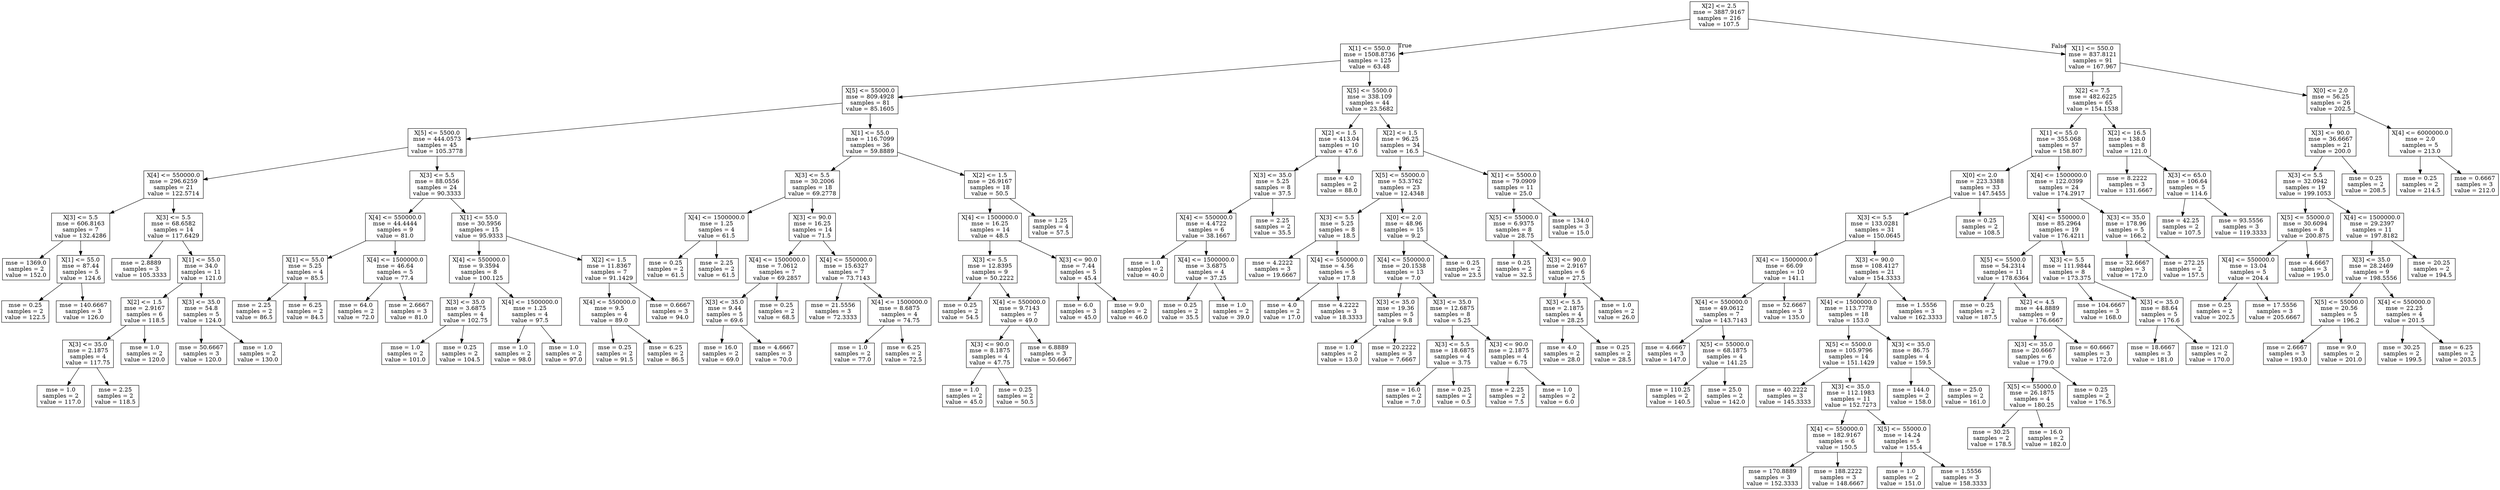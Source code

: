 digraph Tree {
node [shape=box] ;
0 [label="X[2] <= 2.5\nmse = 3887.9167\nsamples = 216\nvalue = 107.5"] ;
1 [label="X[1] <= 550.0\nmse = 1508.8736\nsamples = 125\nvalue = 63.48"] ;
0 -> 1 [labeldistance=2.5, labelangle=45, headlabel="True"] ;
2 [label="X[5] <= 55000.0\nmse = 809.4928\nsamples = 81\nvalue = 85.1605"] ;
1 -> 2 ;
3 [label="X[5] <= 5500.0\nmse = 444.0573\nsamples = 45\nvalue = 105.3778"] ;
2 -> 3 ;
4 [label="X[4] <= 550000.0\nmse = 296.6259\nsamples = 21\nvalue = 122.5714"] ;
3 -> 4 ;
5 [label="X[3] <= 5.5\nmse = 606.8163\nsamples = 7\nvalue = 132.4286"] ;
4 -> 5 ;
6 [label="mse = 1369.0\nsamples = 2\nvalue = 152.0"] ;
5 -> 6 ;
7 [label="X[1] <= 55.0\nmse = 87.44\nsamples = 5\nvalue = 124.6"] ;
5 -> 7 ;
8 [label="mse = 0.25\nsamples = 2\nvalue = 122.5"] ;
7 -> 8 ;
9 [label="mse = 140.6667\nsamples = 3\nvalue = 126.0"] ;
7 -> 9 ;
10 [label="X[3] <= 5.5\nmse = 68.6582\nsamples = 14\nvalue = 117.6429"] ;
4 -> 10 ;
11 [label="mse = 2.8889\nsamples = 3\nvalue = 105.3333"] ;
10 -> 11 ;
12 [label="X[1] <= 55.0\nmse = 34.0\nsamples = 11\nvalue = 121.0"] ;
10 -> 12 ;
13 [label="X[2] <= 1.5\nmse = 2.9167\nsamples = 6\nvalue = 118.5"] ;
12 -> 13 ;
14 [label="X[3] <= 35.0\nmse = 2.1875\nsamples = 4\nvalue = 117.75"] ;
13 -> 14 ;
15 [label="mse = 1.0\nsamples = 2\nvalue = 117.0"] ;
14 -> 15 ;
16 [label="mse = 2.25\nsamples = 2\nvalue = 118.5"] ;
14 -> 16 ;
17 [label="mse = 1.0\nsamples = 2\nvalue = 120.0"] ;
13 -> 17 ;
18 [label="X[3] <= 35.0\nmse = 54.8\nsamples = 5\nvalue = 124.0"] ;
12 -> 18 ;
19 [label="mse = 50.6667\nsamples = 3\nvalue = 120.0"] ;
18 -> 19 ;
20 [label="mse = 1.0\nsamples = 2\nvalue = 130.0"] ;
18 -> 20 ;
21 [label="X[3] <= 5.5\nmse = 88.0556\nsamples = 24\nvalue = 90.3333"] ;
3 -> 21 ;
22 [label="X[4] <= 550000.0\nmse = 44.4444\nsamples = 9\nvalue = 81.0"] ;
21 -> 22 ;
23 [label="X[1] <= 55.0\nmse = 5.25\nsamples = 4\nvalue = 85.5"] ;
22 -> 23 ;
24 [label="mse = 2.25\nsamples = 2\nvalue = 86.5"] ;
23 -> 24 ;
25 [label="mse = 6.25\nsamples = 2\nvalue = 84.5"] ;
23 -> 25 ;
26 [label="X[4] <= 1500000.0\nmse = 46.64\nsamples = 5\nvalue = 77.4"] ;
22 -> 26 ;
27 [label="mse = 64.0\nsamples = 2\nvalue = 72.0"] ;
26 -> 27 ;
28 [label="mse = 2.6667\nsamples = 3\nvalue = 81.0"] ;
26 -> 28 ;
29 [label="X[1] <= 55.0\nmse = 30.5956\nsamples = 15\nvalue = 95.9333"] ;
21 -> 29 ;
30 [label="X[4] <= 550000.0\nmse = 9.3594\nsamples = 8\nvalue = 100.125"] ;
29 -> 30 ;
31 [label="X[3] <= 35.0\nmse = 3.6875\nsamples = 4\nvalue = 102.75"] ;
30 -> 31 ;
32 [label="mse = 1.0\nsamples = 2\nvalue = 101.0"] ;
31 -> 32 ;
33 [label="mse = 0.25\nsamples = 2\nvalue = 104.5"] ;
31 -> 33 ;
34 [label="X[4] <= 1500000.0\nmse = 1.25\nsamples = 4\nvalue = 97.5"] ;
30 -> 34 ;
35 [label="mse = 1.0\nsamples = 2\nvalue = 98.0"] ;
34 -> 35 ;
36 [label="mse = 1.0\nsamples = 2\nvalue = 97.0"] ;
34 -> 36 ;
37 [label="X[2] <= 1.5\nmse = 11.8367\nsamples = 7\nvalue = 91.1429"] ;
29 -> 37 ;
38 [label="X[4] <= 550000.0\nmse = 9.5\nsamples = 4\nvalue = 89.0"] ;
37 -> 38 ;
39 [label="mse = 0.25\nsamples = 2\nvalue = 91.5"] ;
38 -> 39 ;
40 [label="mse = 6.25\nsamples = 2\nvalue = 86.5"] ;
38 -> 40 ;
41 [label="mse = 0.6667\nsamples = 3\nvalue = 94.0"] ;
37 -> 41 ;
42 [label="X[1] <= 55.0\nmse = 116.7099\nsamples = 36\nvalue = 59.8889"] ;
2 -> 42 ;
43 [label="X[3] <= 5.5\nmse = 30.2006\nsamples = 18\nvalue = 69.2778"] ;
42 -> 43 ;
44 [label="X[4] <= 1500000.0\nmse = 1.25\nsamples = 4\nvalue = 61.5"] ;
43 -> 44 ;
45 [label="mse = 0.25\nsamples = 2\nvalue = 61.5"] ;
44 -> 45 ;
46 [label="mse = 2.25\nsamples = 2\nvalue = 61.5"] ;
44 -> 46 ;
47 [label="X[3] <= 90.0\nmse = 16.25\nsamples = 14\nvalue = 71.5"] ;
43 -> 47 ;
48 [label="X[4] <= 1500000.0\nmse = 7.0612\nsamples = 7\nvalue = 69.2857"] ;
47 -> 48 ;
49 [label="X[3] <= 35.0\nmse = 9.44\nsamples = 5\nvalue = 69.6"] ;
48 -> 49 ;
50 [label="mse = 16.0\nsamples = 2\nvalue = 69.0"] ;
49 -> 50 ;
51 [label="mse = 4.6667\nsamples = 3\nvalue = 70.0"] ;
49 -> 51 ;
52 [label="mse = 0.25\nsamples = 2\nvalue = 68.5"] ;
48 -> 52 ;
53 [label="X[4] <= 550000.0\nmse = 15.6327\nsamples = 7\nvalue = 73.7143"] ;
47 -> 53 ;
54 [label="mse = 21.5556\nsamples = 3\nvalue = 72.3333"] ;
53 -> 54 ;
55 [label="X[4] <= 1500000.0\nmse = 8.6875\nsamples = 4\nvalue = 74.75"] ;
53 -> 55 ;
56 [label="mse = 1.0\nsamples = 2\nvalue = 77.0"] ;
55 -> 56 ;
57 [label="mse = 6.25\nsamples = 2\nvalue = 72.5"] ;
55 -> 57 ;
58 [label="X[2] <= 1.5\nmse = 26.9167\nsamples = 18\nvalue = 50.5"] ;
42 -> 58 ;
59 [label="X[4] <= 1500000.0\nmse = 16.25\nsamples = 14\nvalue = 48.5"] ;
58 -> 59 ;
60 [label="X[3] <= 5.5\nmse = 12.8395\nsamples = 9\nvalue = 50.2222"] ;
59 -> 60 ;
61 [label="mse = 0.25\nsamples = 2\nvalue = 54.5"] ;
60 -> 61 ;
62 [label="X[4] <= 550000.0\nmse = 9.7143\nsamples = 7\nvalue = 49.0"] ;
60 -> 62 ;
63 [label="X[3] <= 90.0\nmse = 8.1875\nsamples = 4\nvalue = 47.75"] ;
62 -> 63 ;
64 [label="mse = 1.0\nsamples = 2\nvalue = 45.0"] ;
63 -> 64 ;
65 [label="mse = 0.25\nsamples = 2\nvalue = 50.5"] ;
63 -> 65 ;
66 [label="mse = 6.8889\nsamples = 3\nvalue = 50.6667"] ;
62 -> 66 ;
67 [label="X[3] <= 90.0\nmse = 7.44\nsamples = 5\nvalue = 45.4"] ;
59 -> 67 ;
68 [label="mse = 6.0\nsamples = 3\nvalue = 45.0"] ;
67 -> 68 ;
69 [label="mse = 9.0\nsamples = 2\nvalue = 46.0"] ;
67 -> 69 ;
70 [label="mse = 1.25\nsamples = 4\nvalue = 57.5"] ;
58 -> 70 ;
71 [label="X[5] <= 5500.0\nmse = 338.109\nsamples = 44\nvalue = 23.5682"] ;
1 -> 71 ;
72 [label="X[2] <= 1.5\nmse = 413.04\nsamples = 10\nvalue = 47.6"] ;
71 -> 72 ;
73 [label="X[3] <= 35.0\nmse = 5.25\nsamples = 8\nvalue = 37.5"] ;
72 -> 73 ;
74 [label="X[4] <= 550000.0\nmse = 4.4722\nsamples = 6\nvalue = 38.1667"] ;
73 -> 74 ;
75 [label="mse = 1.0\nsamples = 2\nvalue = 40.0"] ;
74 -> 75 ;
76 [label="X[4] <= 1500000.0\nmse = 3.6875\nsamples = 4\nvalue = 37.25"] ;
74 -> 76 ;
77 [label="mse = 0.25\nsamples = 2\nvalue = 35.5"] ;
76 -> 77 ;
78 [label="mse = 1.0\nsamples = 2\nvalue = 39.0"] ;
76 -> 78 ;
79 [label="mse = 2.25\nsamples = 2\nvalue = 35.5"] ;
73 -> 79 ;
80 [label="mse = 4.0\nsamples = 2\nvalue = 88.0"] ;
72 -> 80 ;
81 [label="X[2] <= 1.5\nmse = 96.25\nsamples = 34\nvalue = 16.5"] ;
71 -> 81 ;
82 [label="X[5] <= 55000.0\nmse = 53.3762\nsamples = 23\nvalue = 12.4348"] ;
81 -> 82 ;
83 [label="X[3] <= 5.5\nmse = 5.25\nsamples = 8\nvalue = 18.5"] ;
82 -> 83 ;
84 [label="mse = 4.2222\nsamples = 3\nvalue = 19.6667"] ;
83 -> 84 ;
85 [label="X[4] <= 550000.0\nmse = 4.56\nsamples = 5\nvalue = 17.8"] ;
83 -> 85 ;
86 [label="mse = 4.0\nsamples = 2\nvalue = 17.0"] ;
85 -> 86 ;
87 [label="mse = 4.2222\nsamples = 3\nvalue = 18.3333"] ;
85 -> 87 ;
88 [label="X[0] <= 2.0\nmse = 48.96\nsamples = 15\nvalue = 9.2"] ;
82 -> 88 ;
89 [label="X[4] <= 550000.0\nmse = 20.1538\nsamples = 13\nvalue = 7.0"] ;
88 -> 89 ;
90 [label="X[3] <= 35.0\nmse = 19.36\nsamples = 5\nvalue = 9.8"] ;
89 -> 90 ;
91 [label="mse = 1.0\nsamples = 2\nvalue = 13.0"] ;
90 -> 91 ;
92 [label="mse = 20.2222\nsamples = 3\nvalue = 7.6667"] ;
90 -> 92 ;
93 [label="X[3] <= 35.0\nmse = 12.6875\nsamples = 8\nvalue = 5.25"] ;
89 -> 93 ;
94 [label="X[3] <= 5.5\nmse = 18.6875\nsamples = 4\nvalue = 3.75"] ;
93 -> 94 ;
95 [label="mse = 16.0\nsamples = 2\nvalue = 7.0"] ;
94 -> 95 ;
96 [label="mse = 0.25\nsamples = 2\nvalue = 0.5"] ;
94 -> 96 ;
97 [label="X[3] <= 90.0\nmse = 2.1875\nsamples = 4\nvalue = 6.75"] ;
93 -> 97 ;
98 [label="mse = 2.25\nsamples = 2\nvalue = 7.5"] ;
97 -> 98 ;
99 [label="mse = 1.0\nsamples = 2\nvalue = 6.0"] ;
97 -> 99 ;
100 [label="mse = 0.25\nsamples = 2\nvalue = 23.5"] ;
88 -> 100 ;
101 [label="X[1] <= 5500.0\nmse = 79.0909\nsamples = 11\nvalue = 25.0"] ;
81 -> 101 ;
102 [label="X[5] <= 55000.0\nmse = 6.9375\nsamples = 8\nvalue = 28.75"] ;
101 -> 102 ;
103 [label="mse = 0.25\nsamples = 2\nvalue = 32.5"] ;
102 -> 103 ;
104 [label="X[3] <= 90.0\nmse = 2.9167\nsamples = 6\nvalue = 27.5"] ;
102 -> 104 ;
105 [label="X[3] <= 5.5\nmse = 2.1875\nsamples = 4\nvalue = 28.25"] ;
104 -> 105 ;
106 [label="mse = 4.0\nsamples = 2\nvalue = 28.0"] ;
105 -> 106 ;
107 [label="mse = 0.25\nsamples = 2\nvalue = 28.5"] ;
105 -> 107 ;
108 [label="mse = 1.0\nsamples = 2\nvalue = 26.0"] ;
104 -> 108 ;
109 [label="mse = 134.0\nsamples = 3\nvalue = 15.0"] ;
101 -> 109 ;
110 [label="X[1] <= 550.0\nmse = 837.8121\nsamples = 91\nvalue = 167.967"] ;
0 -> 110 [labeldistance=2.5, labelangle=-45, headlabel="False"] ;
111 [label="X[2] <= 7.5\nmse = 482.6225\nsamples = 65\nvalue = 154.1538"] ;
110 -> 111 ;
112 [label="X[1] <= 55.0\nmse = 355.068\nsamples = 57\nvalue = 158.807"] ;
111 -> 112 ;
113 [label="X[0] <= 2.0\nmse = 223.3388\nsamples = 33\nvalue = 147.5455"] ;
112 -> 113 ;
114 [label="X[3] <= 5.5\nmse = 133.0281\nsamples = 31\nvalue = 150.0645"] ;
113 -> 114 ;
115 [label="X[4] <= 1500000.0\nmse = 66.09\nsamples = 10\nvalue = 141.1"] ;
114 -> 115 ;
116 [label="X[4] <= 550000.0\nmse = 49.0612\nsamples = 7\nvalue = 143.7143"] ;
115 -> 116 ;
117 [label="mse = 4.6667\nsamples = 3\nvalue = 147.0"] ;
116 -> 117 ;
118 [label="X[5] <= 55000.0\nmse = 68.1875\nsamples = 4\nvalue = 141.25"] ;
116 -> 118 ;
119 [label="mse = 110.25\nsamples = 2\nvalue = 140.5"] ;
118 -> 119 ;
120 [label="mse = 25.0\nsamples = 2\nvalue = 142.0"] ;
118 -> 120 ;
121 [label="mse = 52.6667\nsamples = 3\nvalue = 135.0"] ;
115 -> 121 ;
122 [label="X[3] <= 90.0\nmse = 108.4127\nsamples = 21\nvalue = 154.3333"] ;
114 -> 122 ;
123 [label="X[4] <= 1500000.0\nmse = 113.7778\nsamples = 18\nvalue = 153.0"] ;
122 -> 123 ;
124 [label="X[5] <= 5500.0\nmse = 105.9796\nsamples = 14\nvalue = 151.1429"] ;
123 -> 124 ;
125 [label="mse = 40.2222\nsamples = 3\nvalue = 145.3333"] ;
124 -> 125 ;
126 [label="X[3] <= 35.0\nmse = 112.1983\nsamples = 11\nvalue = 152.7273"] ;
124 -> 126 ;
127 [label="X[4] <= 550000.0\nmse = 182.9167\nsamples = 6\nvalue = 150.5"] ;
126 -> 127 ;
128 [label="mse = 170.8889\nsamples = 3\nvalue = 152.3333"] ;
127 -> 128 ;
129 [label="mse = 188.2222\nsamples = 3\nvalue = 148.6667"] ;
127 -> 129 ;
130 [label="X[5] <= 55000.0\nmse = 14.24\nsamples = 5\nvalue = 155.4"] ;
126 -> 130 ;
131 [label="mse = 1.0\nsamples = 2\nvalue = 151.0"] ;
130 -> 131 ;
132 [label="mse = 1.5556\nsamples = 3\nvalue = 158.3333"] ;
130 -> 132 ;
133 [label="X[3] <= 35.0\nmse = 86.75\nsamples = 4\nvalue = 159.5"] ;
123 -> 133 ;
134 [label="mse = 144.0\nsamples = 2\nvalue = 158.0"] ;
133 -> 134 ;
135 [label="mse = 25.0\nsamples = 2\nvalue = 161.0"] ;
133 -> 135 ;
136 [label="mse = 1.5556\nsamples = 3\nvalue = 162.3333"] ;
122 -> 136 ;
137 [label="mse = 0.25\nsamples = 2\nvalue = 108.5"] ;
113 -> 137 ;
138 [label="X[4] <= 1500000.0\nmse = 122.0399\nsamples = 24\nvalue = 174.2917"] ;
112 -> 138 ;
139 [label="X[4] <= 550000.0\nmse = 85.2964\nsamples = 19\nvalue = 176.4211"] ;
138 -> 139 ;
140 [label="X[5] <= 5500.0\nmse = 54.2314\nsamples = 11\nvalue = 178.6364"] ;
139 -> 140 ;
141 [label="mse = 0.25\nsamples = 2\nvalue = 187.5"] ;
140 -> 141 ;
142 [label="X[2] <= 4.5\nmse = 44.8889\nsamples = 9\nvalue = 176.6667"] ;
140 -> 142 ;
143 [label="X[3] <= 35.0\nmse = 20.6667\nsamples = 6\nvalue = 179.0"] ;
142 -> 143 ;
144 [label="X[5] <= 55000.0\nmse = 26.1875\nsamples = 4\nvalue = 180.25"] ;
143 -> 144 ;
145 [label="mse = 30.25\nsamples = 2\nvalue = 178.5"] ;
144 -> 145 ;
146 [label="mse = 16.0\nsamples = 2\nvalue = 182.0"] ;
144 -> 146 ;
147 [label="mse = 0.25\nsamples = 2\nvalue = 176.5"] ;
143 -> 147 ;
148 [label="mse = 60.6667\nsamples = 3\nvalue = 172.0"] ;
142 -> 148 ;
149 [label="X[3] <= 5.5\nmse = 111.9844\nsamples = 8\nvalue = 173.375"] ;
139 -> 149 ;
150 [label="mse = 104.6667\nsamples = 3\nvalue = 168.0"] ;
149 -> 150 ;
151 [label="X[3] <= 35.0\nmse = 88.64\nsamples = 5\nvalue = 176.6"] ;
149 -> 151 ;
152 [label="mse = 18.6667\nsamples = 3\nvalue = 181.0"] ;
151 -> 152 ;
153 [label="mse = 121.0\nsamples = 2\nvalue = 170.0"] ;
151 -> 153 ;
154 [label="X[3] <= 35.0\nmse = 178.96\nsamples = 5\nvalue = 166.2"] ;
138 -> 154 ;
155 [label="mse = 32.6667\nsamples = 3\nvalue = 172.0"] ;
154 -> 155 ;
156 [label="mse = 272.25\nsamples = 2\nvalue = 157.5"] ;
154 -> 156 ;
157 [label="X[2] <= 16.5\nmse = 138.0\nsamples = 8\nvalue = 121.0"] ;
111 -> 157 ;
158 [label="mse = 8.2222\nsamples = 3\nvalue = 131.6667"] ;
157 -> 158 ;
159 [label="X[3] <= 65.0\nmse = 106.64\nsamples = 5\nvalue = 114.6"] ;
157 -> 159 ;
160 [label="mse = 42.25\nsamples = 2\nvalue = 107.5"] ;
159 -> 160 ;
161 [label="mse = 93.5556\nsamples = 3\nvalue = 119.3333"] ;
159 -> 161 ;
162 [label="X[0] <= 2.0\nmse = 56.25\nsamples = 26\nvalue = 202.5"] ;
110 -> 162 ;
163 [label="X[3] <= 90.0\nmse = 36.6667\nsamples = 21\nvalue = 200.0"] ;
162 -> 163 ;
164 [label="X[3] <= 5.5\nmse = 32.0942\nsamples = 19\nvalue = 199.1053"] ;
163 -> 164 ;
165 [label="X[5] <= 55000.0\nmse = 30.6094\nsamples = 8\nvalue = 200.875"] ;
164 -> 165 ;
166 [label="X[4] <= 550000.0\nmse = 13.04\nsamples = 5\nvalue = 204.4"] ;
165 -> 166 ;
167 [label="mse = 0.25\nsamples = 2\nvalue = 202.5"] ;
166 -> 167 ;
168 [label="mse = 17.5556\nsamples = 3\nvalue = 205.6667"] ;
166 -> 168 ;
169 [label="mse = 4.6667\nsamples = 3\nvalue = 195.0"] ;
165 -> 169 ;
170 [label="X[4] <= 1500000.0\nmse = 29.2397\nsamples = 11\nvalue = 197.8182"] ;
164 -> 170 ;
171 [label="X[3] <= 35.0\nmse = 28.2469\nsamples = 9\nvalue = 198.5556"] ;
170 -> 171 ;
172 [label="X[5] <= 55000.0\nmse = 20.56\nsamples = 5\nvalue = 196.2"] ;
171 -> 172 ;
173 [label="mse = 2.6667\nsamples = 3\nvalue = 193.0"] ;
172 -> 173 ;
174 [label="mse = 9.0\nsamples = 2\nvalue = 201.0"] ;
172 -> 174 ;
175 [label="X[4] <= 550000.0\nmse = 22.25\nsamples = 4\nvalue = 201.5"] ;
171 -> 175 ;
176 [label="mse = 30.25\nsamples = 2\nvalue = 199.5"] ;
175 -> 176 ;
177 [label="mse = 6.25\nsamples = 2\nvalue = 203.5"] ;
175 -> 177 ;
178 [label="mse = 20.25\nsamples = 2\nvalue = 194.5"] ;
170 -> 178 ;
179 [label="mse = 0.25\nsamples = 2\nvalue = 208.5"] ;
163 -> 179 ;
180 [label="X[4] <= 6000000.0\nmse = 2.0\nsamples = 5\nvalue = 213.0"] ;
162 -> 180 ;
181 [label="mse = 0.25\nsamples = 2\nvalue = 214.5"] ;
180 -> 181 ;
182 [label="mse = 0.6667\nsamples = 3\nvalue = 212.0"] ;
180 -> 182 ;
}